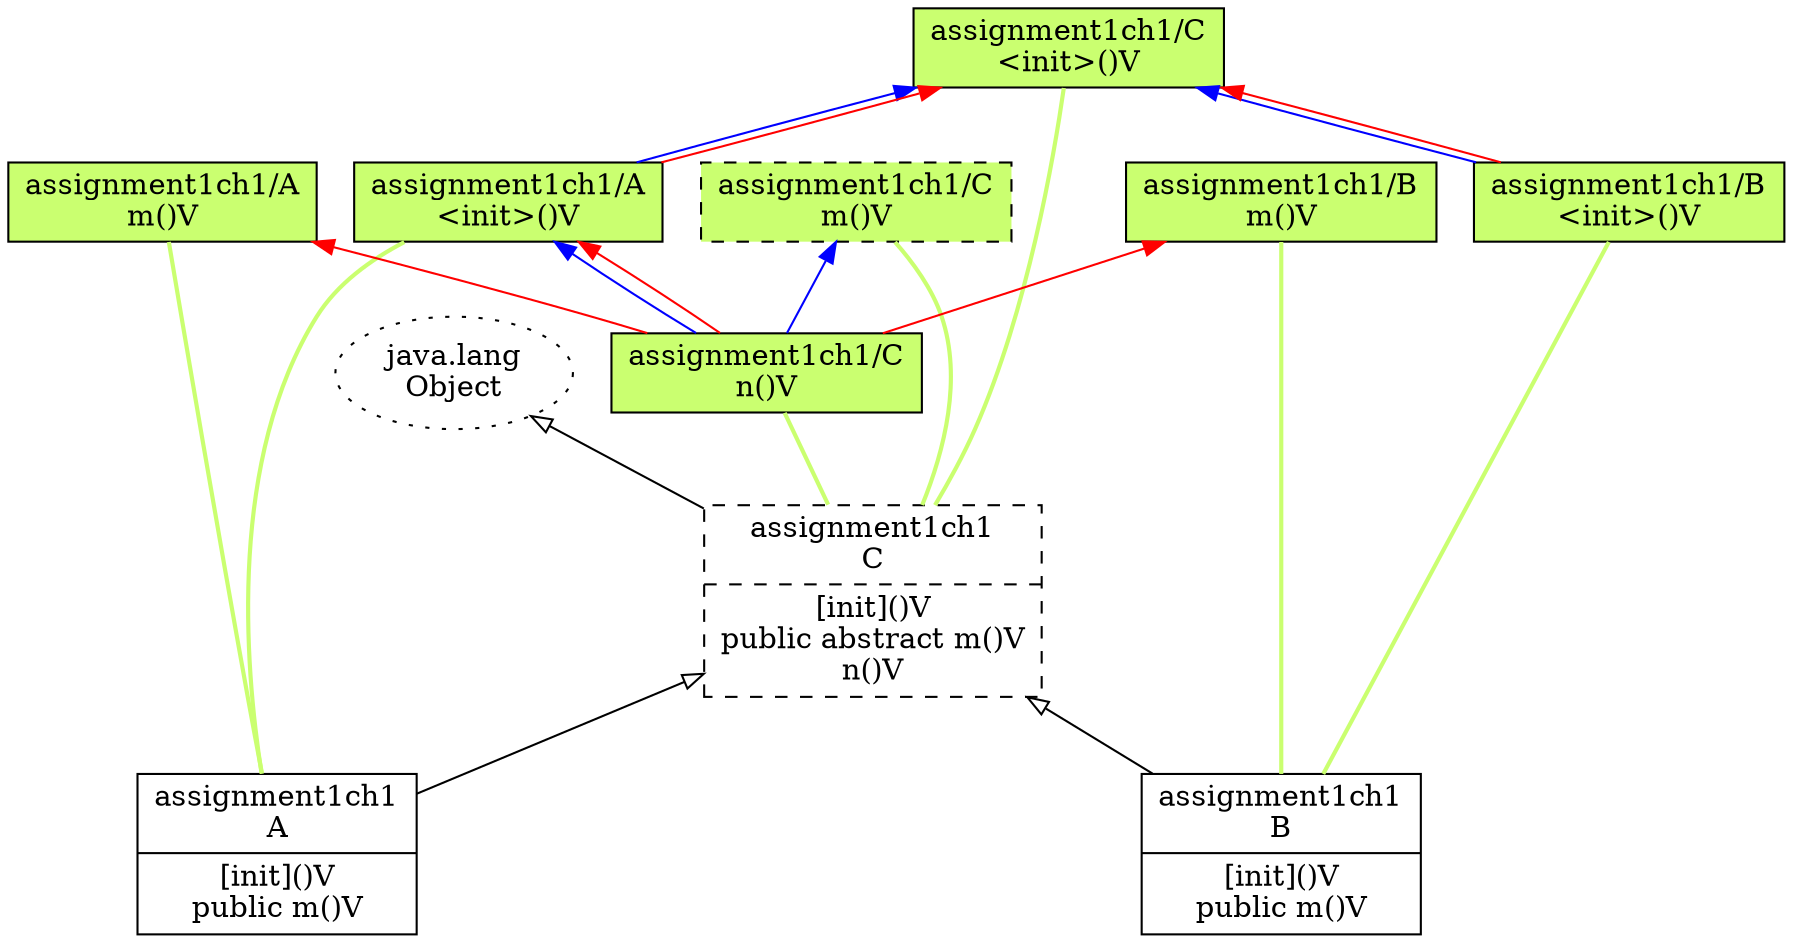 digraph types {
	graph [rankdir=BT];
	node [label="\N"];
	graph [bb="0,0,714,444"];
	"java/lang/Object" [label="java.lang\nObject", shape=ellipse, style=dotted, pos="176,269", width="1.3056", height="0.75"];
	"assignment1ch1/A" [label="{assignment1ch1\nA|[init]()V\npublic m()V\n}", shape=record, style=solid, pos="101,39", rects="47.5,39,154.5,77 47.5,1,154.5,39", width="1.4722", height="1.0694"];
	"assignment1ch1/B" [label="{assignment1ch1\nB|[init]()V\npublic m()V\n}", shape=record, style=solid, pos="516,39", rects="462.5,39,569.5,77 462.5,1,569.5,39", width="1.4722", height="1.0694"];
	"assignment1ch1/C" [label="{assignment1ch1\nC|[init]()V\npublic abstract m()V\nn()V\n}", shape=record, style=dashed, pos="345,160", rects="278,167.5,412,205.5 278,114.5,412,167.5", width="1.8611", height="1.2778"];
	"assignment1ch1/A.<init>()V" [label="assignment1ch1/A\n<init>()V", shape=rectangle, style="filled,", fillcolor=darkolivegreen1, pos="201,351", width="1.6944", height="0.52778"];
	"assignment1ch1/A.m()V" [label="assignment1ch1/A\nm()V", shape=rectangle, style="filled,", fillcolor=darkolivegreen1, pos="61,351", width="1.6944", height="0.52778"];
	"assignment1ch1/B.<init>()V" [label="assignment1ch1/B\n<init>()V", shape=rectangle, style="filled,", fillcolor=darkolivegreen1, pos="654,351", width="1.6667", height="0.52778"];
	"assignment1ch1/B.m()V" [label="assignment1ch1/B\nm()V", shape=rectangle, style="filled,", fillcolor=darkolivegreen1, pos="516,351", width="1.6667", height="0.52778"];
	"assignment1ch1/C.<init>()V" [label="assignment1ch1/C\n<init>()V", shape=rectangle, style="filled,", fillcolor=darkolivegreen1, pos="428,425", width="1.6667", height="0.52778"];
	"assignment1ch1/C.m()V" [label="assignment1ch1/C\nm()V", shape=rectangle, style="filled,,dashed", fillcolor=darkolivegreen1, pos="340,351", width="1.6667", height="0.52778"];
	"assignment1ch1/C.n()V" [label="assignment1ch1/C\nn()V", shape=rectangle, style="filled,", fillcolor=darkolivegreen1, pos="301,269", width="1.6667", height="0.52778"];
	"assignment1ch1/A" -> "assignment1ch1/C" [style=solid, arrowhead=empty, pos="e,277.61,126.58 154.55,65.554 187.91,82.1 231.38,103.65 268.36,121.99"];
	"assignment1ch1/B" -> "assignment1ch1/C" [style=solid, arrowhead=empty, pos="e,409.55,114.33 462.36,76.953 448.23,86.953 432.74,97.912 417.79,108.49"];
	"assignment1ch1/C" -> "java/lang/Object" [style=solid, arrowhead=empty, pos="e,207.37,248.77 277.72,203.39 256.74,216.92 234.29,231.41 215.82,243.32"];
	"assignment1ch1/A" -> "assignment1ch1/A.<init>()V" [style=bold, arrowhead=none, color=darkolivegreen1, pos="94.055,77.281 86.496,130.28 80.263,227.24 120,296 128.76,311.16 143.58,323.02 158.17,331.79"];
	"assignment1ch1/A" -> "assignment1ch1/A.m()V" [style=bold, arrowhead=none, color=darkolivegreen1, pos="93.321,77.061 91.094,88.868 88.784,101.95 87,114 75.064,194.67 66.102,291.53 62.604,331.89"];
	"assignment1ch1/B" -> "assignment1ch1/B.<init>()V" [style=bold, arrowhead=none, color=darkolivegreen1, pos="532.92,77.257 562.65,144.46 623.2,281.36 645.5,331.79"];
	"assignment1ch1/B" -> "assignment1ch1/B.m()V" [style=bold, arrowhead=none, color=darkolivegreen1, pos="516,77.257 516,144.46 516,281.36 516,331.79"];
	"assignment1ch1/C" -> "assignment1ch1/C.<init>()V" [style=bold, arrowhead=none, color=darkolivegreen1, pos="369.23,205.72 374.86,217.36 380.51,229.98 385,242 406.57,299.79 419.73,371.99 425.14,405.83"];
	"assignment1ch1/C" -> "assignment1ch1/C.m()V" [style=bold, arrowhead=none, color=darkolivegreen1, pos="363.19,205.67 371.34,232.22 377.59,266.22 370,296 366.78,308.65 359.98,321.52 353.67,331.63"];
	"assignment1ch1/C" -> "assignment1ch1/C.n()V" [style=bold, arrowhead=none, color=darkolivegreen1, pos="326.59,205.59 320.33,221.11 313.67,237.62 308.71,249.9"];
	"assignment1ch1/A.<init>()V" -> "assignment1ch1/C.<init>()V" [color=blue, pos="e,367.78,407.28 253.47,370.06 284.55,380.5 324.26,393.47 357.98,404.18"];
	"assignment1ch1/A.<init>()V" -> "assignment1ch1/C.<init>()V" [color=red, pos="e,375.33,405.87 262.13,369.01 294.18,379.13 333.32,391.85 365.56,402.6"];
	"assignment1ch1/B.<init>()V" -> "assignment1ch1/C.<init>()V" [color=blue, pos="e,480.31,405.91 593.71,368.82 561.67,378.97 522.39,391.79 490.09,402.62"];
	"assignment1ch1/B.<init>()V" -> "assignment1ch1/C.<init>()V" [color=red, pos="e,488.38,407.15 601.79,370.06 570.96,380.46 531.6,393.37 498.11,404.06"];
	"assignment1ch1/C.n()V" -> "assignment1ch1/A.<init>()V" [color=blue, pos="e,218.6,331.8 272.01,288.02 257.54,299.01 240.31,313 226.37,325"];
	"assignment1ch1/C.n()V" -> "assignment1ch1/A.<init>()V" [color=red, pos="e,230.23,331.8 283.61,288.02 271.02,299.22 253.74,313.53 238.18,325.67"];
	"assignment1ch1/C.n()V" -> "assignment1ch1/C.m()V" [color=blue, pos="e,330.87,331.8 310.05,288.02 314.93,298.29 321.06,311.18 326.5,322.62"];
	"assignment1ch1/C.n()V" -> "assignment1ch1/B.m()V" [color=red, pos="e,466.03,331.94 350.87,288.02 382.37,300.03 423.24,315.62 456.44,328.28"];
	"assignment1ch1/C.n()V" -> "assignment1ch1/A.m()V" [color=red, pos="e,122.25,332.31 253.26,288.12 246.16,290.84 238.91,293.54 232,296 199.39,307.61 162.92,319.49 132.06,329.23"];
}

